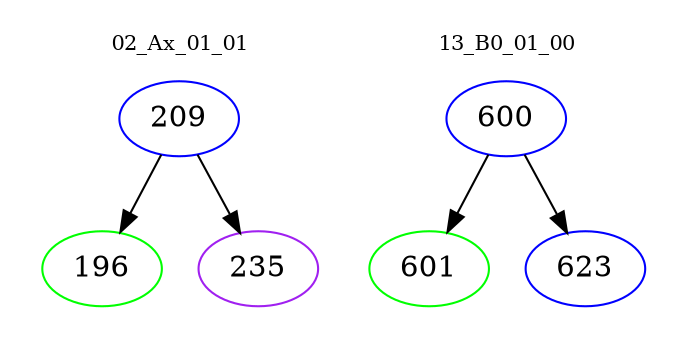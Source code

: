 digraph{
subgraph cluster_0 {
color = white
label = "02_Ax_01_01";
fontsize=10;
T0_209 [label="209", color="blue"]
T0_209 -> T0_196 [color="black"]
T0_196 [label="196", color="green"]
T0_209 -> T0_235 [color="black"]
T0_235 [label="235", color="purple"]
}
subgraph cluster_1 {
color = white
label = "13_B0_01_00";
fontsize=10;
T1_600 [label="600", color="blue"]
T1_600 -> T1_601 [color="black"]
T1_601 [label="601", color="green"]
T1_600 -> T1_623 [color="black"]
T1_623 [label="623", color="blue"]
}
}
